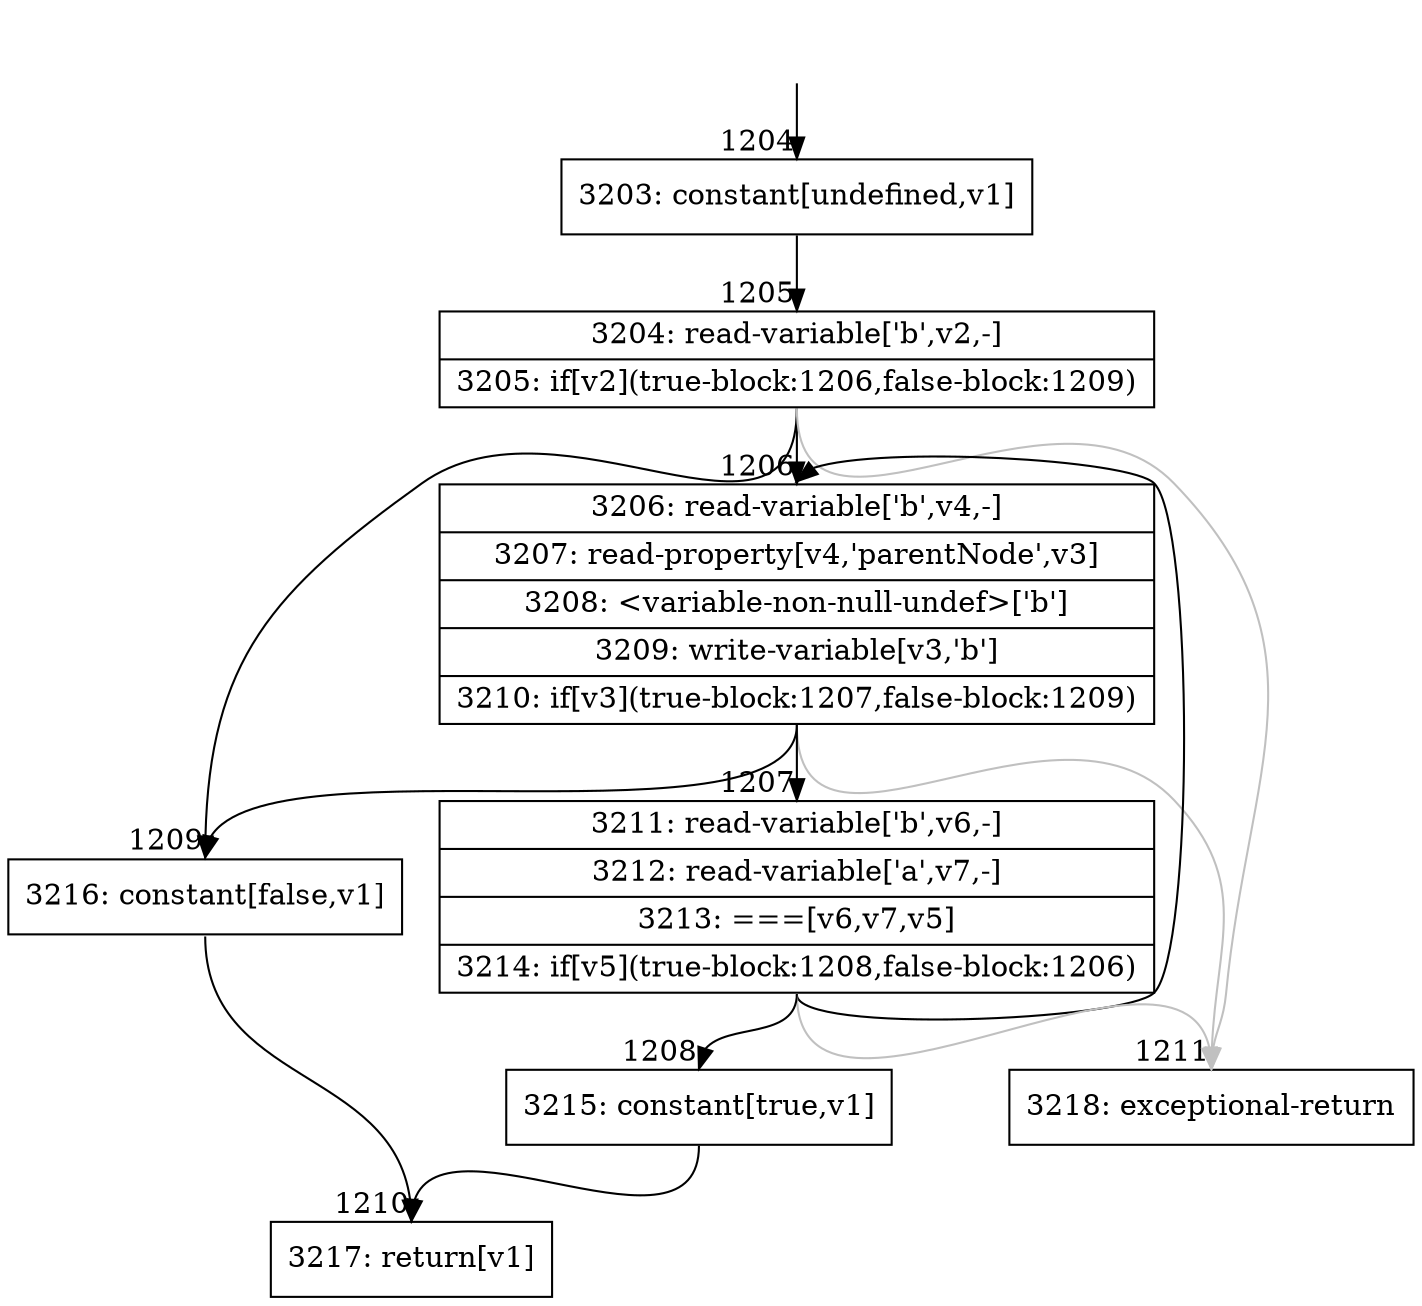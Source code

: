 digraph {
rankdir="TD"
BB_entry94[shape=none,label=""];
BB_entry94 -> BB1204 [tailport=s, headport=n, headlabel="    1204"]
BB1204 [shape=record label="{3203: constant[undefined,v1]}" ] 
BB1204 -> BB1205 [tailport=s, headport=n, headlabel="      1205"]
BB1205 [shape=record label="{3204: read-variable['b',v2,-]|3205: if[v2](true-block:1206,false-block:1209)}" ] 
BB1205 -> BB1206 [tailport=s, headport=n, headlabel="      1206"]
BB1205 -> BB1209 [tailport=s, headport=n, headlabel="      1209"]
BB1205 -> BB1211 [tailport=s, headport=n, color=gray, headlabel="      1211"]
BB1206 [shape=record label="{3206: read-variable['b',v4,-]|3207: read-property[v4,'parentNode',v3]|3208: \<variable-non-null-undef\>['b']|3209: write-variable[v3,'b']|3210: if[v3](true-block:1207,false-block:1209)}" ] 
BB1206 -> BB1207 [tailport=s, headport=n, headlabel="      1207"]
BB1206 -> BB1209 [tailport=s, headport=n]
BB1206 -> BB1211 [tailport=s, headport=n, color=gray]
BB1207 [shape=record label="{3211: read-variable['b',v6,-]|3212: read-variable['a',v7,-]|3213: ===[v6,v7,v5]|3214: if[v5](true-block:1208,false-block:1206)}" ] 
BB1207 -> BB1208 [tailport=s, headport=n, headlabel="      1208"]
BB1207 -> BB1206 [tailport=s, headport=n]
BB1207 -> BB1211 [tailport=s, headport=n, color=gray]
BB1208 [shape=record label="{3215: constant[true,v1]}" ] 
BB1208 -> BB1210 [tailport=s, headport=n, headlabel="      1210"]
BB1209 [shape=record label="{3216: constant[false,v1]}" ] 
BB1209 -> BB1210 [tailport=s, headport=n]
BB1210 [shape=record label="{3217: return[v1]}" ] 
BB1211 [shape=record label="{3218: exceptional-return}" ] 
}
